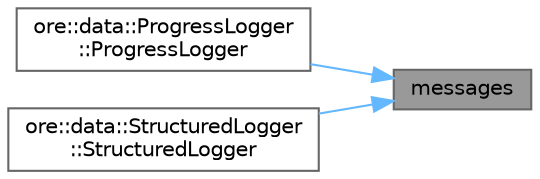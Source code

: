 digraph "messages"
{
 // INTERACTIVE_SVG=YES
 // LATEX_PDF_SIZE
  bgcolor="transparent";
  edge [fontname=Helvetica,fontsize=10,labelfontname=Helvetica,labelfontsize=10];
  node [fontname=Helvetica,fontsize=10,shape=box,height=0.2,width=0.4];
  rankdir="RL";
  Node1 [label="messages",height=0.2,width=0.4,color="gray40", fillcolor="grey60", style="filled", fontcolor="black",tooltip=" "];
  Node1 -> Node2 [dir="back",color="steelblue1",style="solid"];
  Node2 [label="ore::data::ProgressLogger\l::ProgressLogger",height=0.2,width=0.4,color="grey40", fillcolor="white", style="filled",URL="$classore_1_1data_1_1_progress_logger.html#a2a106011aec95b2013d7a545f2063d01",tooltip="Constructors."];
  Node1 -> Node3 [dir="back",color="steelblue1",style="solid"];
  Node3 [label="ore::data::StructuredLogger\l::StructuredLogger",height=0.2,width=0.4,color="grey40", fillcolor="white", style="filled",URL="$classore_1_1data_1_1_structured_logger.html#a8c153d2d006c8fca404d849b0c8f7ab3",tooltip="Constructors."];
}
